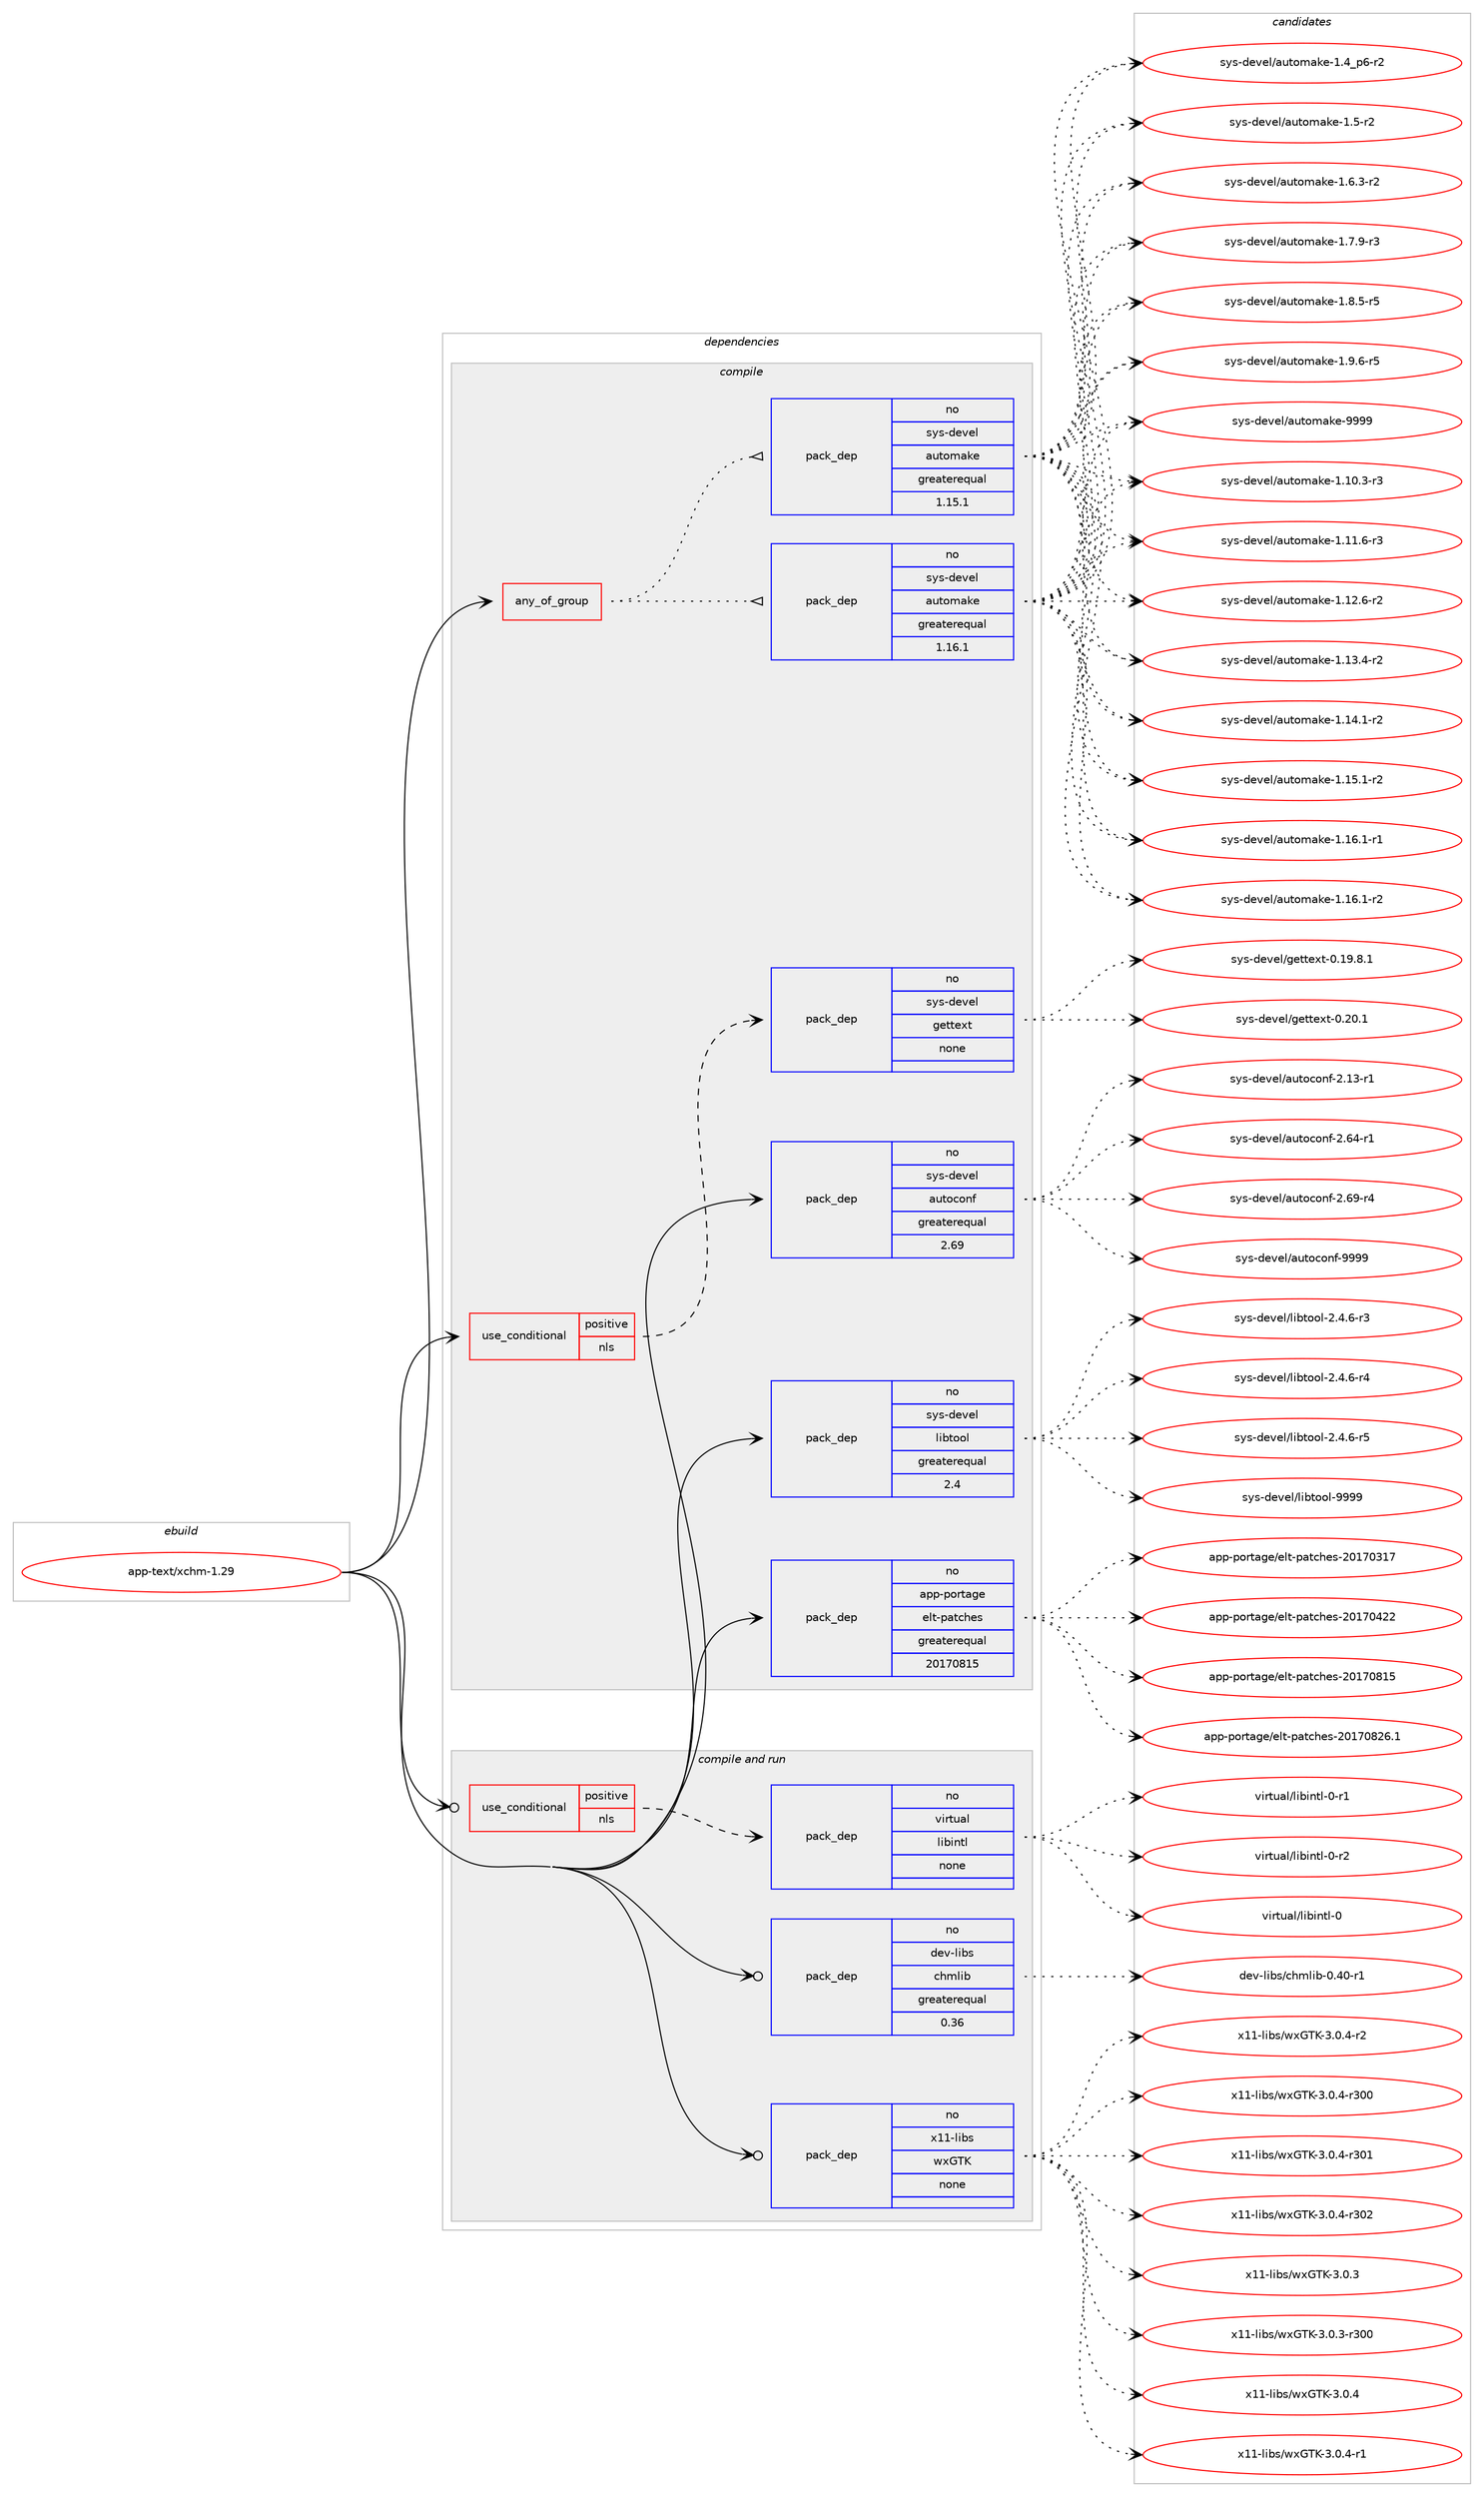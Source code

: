 digraph prolog {

# *************
# Graph options
# *************

newrank=true;
concentrate=true;
compound=true;
graph [rankdir=LR,fontname=Helvetica,fontsize=10,ranksep=1.5];#, ranksep=2.5, nodesep=0.2];
edge  [arrowhead=vee];
node  [fontname=Helvetica,fontsize=10];

# **********
# The ebuild
# **********

subgraph cluster_leftcol {
color=gray;
rank=same;
label=<<i>ebuild</i>>;
id [label="app-text/xchm-1.29", color=red, width=4, href="../app-text/xchm-1.29.svg"];
}

# ****************
# The dependencies
# ****************

subgraph cluster_midcol {
color=gray;
label=<<i>dependencies</i>>;
subgraph cluster_compile {
fillcolor="#eeeeee";
style=filled;
label=<<i>compile</i>>;
subgraph any8962 {
dependency513046 [label=<<TABLE BORDER="0" CELLBORDER="1" CELLSPACING="0" CELLPADDING="4"><TR><TD CELLPADDING="10">any_of_group</TD></TR></TABLE>>, shape=none, color=red];subgraph pack381631 {
dependency513047 [label=<<TABLE BORDER="0" CELLBORDER="1" CELLSPACING="0" CELLPADDING="4" WIDTH="220"><TR><TD ROWSPAN="6" CELLPADDING="30">pack_dep</TD></TR><TR><TD WIDTH="110">no</TD></TR><TR><TD>sys-devel</TD></TR><TR><TD>automake</TD></TR><TR><TD>greaterequal</TD></TR><TR><TD>1.16.1</TD></TR></TABLE>>, shape=none, color=blue];
}
dependency513046:e -> dependency513047:w [weight=20,style="dotted",arrowhead="oinv"];
subgraph pack381632 {
dependency513048 [label=<<TABLE BORDER="0" CELLBORDER="1" CELLSPACING="0" CELLPADDING="4" WIDTH="220"><TR><TD ROWSPAN="6" CELLPADDING="30">pack_dep</TD></TR><TR><TD WIDTH="110">no</TD></TR><TR><TD>sys-devel</TD></TR><TR><TD>automake</TD></TR><TR><TD>greaterequal</TD></TR><TR><TD>1.15.1</TD></TR></TABLE>>, shape=none, color=blue];
}
dependency513046:e -> dependency513048:w [weight=20,style="dotted",arrowhead="oinv"];
}
id:e -> dependency513046:w [weight=20,style="solid",arrowhead="vee"];
subgraph cond122126 {
dependency513049 [label=<<TABLE BORDER="0" CELLBORDER="1" CELLSPACING="0" CELLPADDING="4"><TR><TD ROWSPAN="3" CELLPADDING="10">use_conditional</TD></TR><TR><TD>positive</TD></TR><TR><TD>nls</TD></TR></TABLE>>, shape=none, color=red];
subgraph pack381633 {
dependency513050 [label=<<TABLE BORDER="0" CELLBORDER="1" CELLSPACING="0" CELLPADDING="4" WIDTH="220"><TR><TD ROWSPAN="6" CELLPADDING="30">pack_dep</TD></TR><TR><TD WIDTH="110">no</TD></TR><TR><TD>sys-devel</TD></TR><TR><TD>gettext</TD></TR><TR><TD>none</TD></TR><TR><TD></TD></TR></TABLE>>, shape=none, color=blue];
}
dependency513049:e -> dependency513050:w [weight=20,style="dashed",arrowhead="vee"];
}
id:e -> dependency513049:w [weight=20,style="solid",arrowhead="vee"];
subgraph pack381634 {
dependency513051 [label=<<TABLE BORDER="0" CELLBORDER="1" CELLSPACING="0" CELLPADDING="4" WIDTH="220"><TR><TD ROWSPAN="6" CELLPADDING="30">pack_dep</TD></TR><TR><TD WIDTH="110">no</TD></TR><TR><TD>app-portage</TD></TR><TR><TD>elt-patches</TD></TR><TR><TD>greaterequal</TD></TR><TR><TD>20170815</TD></TR></TABLE>>, shape=none, color=blue];
}
id:e -> dependency513051:w [weight=20,style="solid",arrowhead="vee"];
subgraph pack381635 {
dependency513052 [label=<<TABLE BORDER="0" CELLBORDER="1" CELLSPACING="0" CELLPADDING="4" WIDTH="220"><TR><TD ROWSPAN="6" CELLPADDING="30">pack_dep</TD></TR><TR><TD WIDTH="110">no</TD></TR><TR><TD>sys-devel</TD></TR><TR><TD>autoconf</TD></TR><TR><TD>greaterequal</TD></TR><TR><TD>2.69</TD></TR></TABLE>>, shape=none, color=blue];
}
id:e -> dependency513052:w [weight=20,style="solid",arrowhead="vee"];
subgraph pack381636 {
dependency513053 [label=<<TABLE BORDER="0" CELLBORDER="1" CELLSPACING="0" CELLPADDING="4" WIDTH="220"><TR><TD ROWSPAN="6" CELLPADDING="30">pack_dep</TD></TR><TR><TD WIDTH="110">no</TD></TR><TR><TD>sys-devel</TD></TR><TR><TD>libtool</TD></TR><TR><TD>greaterequal</TD></TR><TR><TD>2.4</TD></TR></TABLE>>, shape=none, color=blue];
}
id:e -> dependency513053:w [weight=20,style="solid",arrowhead="vee"];
}
subgraph cluster_compileandrun {
fillcolor="#eeeeee";
style=filled;
label=<<i>compile and run</i>>;
subgraph cond122127 {
dependency513054 [label=<<TABLE BORDER="0" CELLBORDER="1" CELLSPACING="0" CELLPADDING="4"><TR><TD ROWSPAN="3" CELLPADDING="10">use_conditional</TD></TR><TR><TD>positive</TD></TR><TR><TD>nls</TD></TR></TABLE>>, shape=none, color=red];
subgraph pack381637 {
dependency513055 [label=<<TABLE BORDER="0" CELLBORDER="1" CELLSPACING="0" CELLPADDING="4" WIDTH="220"><TR><TD ROWSPAN="6" CELLPADDING="30">pack_dep</TD></TR><TR><TD WIDTH="110">no</TD></TR><TR><TD>virtual</TD></TR><TR><TD>libintl</TD></TR><TR><TD>none</TD></TR><TR><TD></TD></TR></TABLE>>, shape=none, color=blue];
}
dependency513054:e -> dependency513055:w [weight=20,style="dashed",arrowhead="vee"];
}
id:e -> dependency513054:w [weight=20,style="solid",arrowhead="odotvee"];
subgraph pack381638 {
dependency513056 [label=<<TABLE BORDER="0" CELLBORDER="1" CELLSPACING="0" CELLPADDING="4" WIDTH="220"><TR><TD ROWSPAN="6" CELLPADDING="30">pack_dep</TD></TR><TR><TD WIDTH="110">no</TD></TR><TR><TD>dev-libs</TD></TR><TR><TD>chmlib</TD></TR><TR><TD>greaterequal</TD></TR><TR><TD>0.36</TD></TR></TABLE>>, shape=none, color=blue];
}
id:e -> dependency513056:w [weight=20,style="solid",arrowhead="odotvee"];
subgraph pack381639 {
dependency513057 [label=<<TABLE BORDER="0" CELLBORDER="1" CELLSPACING="0" CELLPADDING="4" WIDTH="220"><TR><TD ROWSPAN="6" CELLPADDING="30">pack_dep</TD></TR><TR><TD WIDTH="110">no</TD></TR><TR><TD>x11-libs</TD></TR><TR><TD>wxGTK</TD></TR><TR><TD>none</TD></TR><TR><TD></TD></TR></TABLE>>, shape=none, color=blue];
}
id:e -> dependency513057:w [weight=20,style="solid",arrowhead="odotvee"];
}
subgraph cluster_run {
fillcolor="#eeeeee";
style=filled;
label=<<i>run</i>>;
}
}

# **************
# The candidates
# **************

subgraph cluster_choices {
rank=same;
color=gray;
label=<<i>candidates</i>>;

subgraph choice381631 {
color=black;
nodesep=1;
choice11512111545100101118101108479711711611110997107101454946494846514511451 [label="sys-devel/automake-1.10.3-r3", color=red, width=4,href="../sys-devel/automake-1.10.3-r3.svg"];
choice11512111545100101118101108479711711611110997107101454946494946544511451 [label="sys-devel/automake-1.11.6-r3", color=red, width=4,href="../sys-devel/automake-1.11.6-r3.svg"];
choice11512111545100101118101108479711711611110997107101454946495046544511450 [label="sys-devel/automake-1.12.6-r2", color=red, width=4,href="../sys-devel/automake-1.12.6-r2.svg"];
choice11512111545100101118101108479711711611110997107101454946495146524511450 [label="sys-devel/automake-1.13.4-r2", color=red, width=4,href="../sys-devel/automake-1.13.4-r2.svg"];
choice11512111545100101118101108479711711611110997107101454946495246494511450 [label="sys-devel/automake-1.14.1-r2", color=red, width=4,href="../sys-devel/automake-1.14.1-r2.svg"];
choice11512111545100101118101108479711711611110997107101454946495346494511450 [label="sys-devel/automake-1.15.1-r2", color=red, width=4,href="../sys-devel/automake-1.15.1-r2.svg"];
choice11512111545100101118101108479711711611110997107101454946495446494511449 [label="sys-devel/automake-1.16.1-r1", color=red, width=4,href="../sys-devel/automake-1.16.1-r1.svg"];
choice11512111545100101118101108479711711611110997107101454946495446494511450 [label="sys-devel/automake-1.16.1-r2", color=red, width=4,href="../sys-devel/automake-1.16.1-r2.svg"];
choice115121115451001011181011084797117116111109971071014549465295112544511450 [label="sys-devel/automake-1.4_p6-r2", color=red, width=4,href="../sys-devel/automake-1.4_p6-r2.svg"];
choice11512111545100101118101108479711711611110997107101454946534511450 [label="sys-devel/automake-1.5-r2", color=red, width=4,href="../sys-devel/automake-1.5-r2.svg"];
choice115121115451001011181011084797117116111109971071014549465446514511450 [label="sys-devel/automake-1.6.3-r2", color=red, width=4,href="../sys-devel/automake-1.6.3-r2.svg"];
choice115121115451001011181011084797117116111109971071014549465546574511451 [label="sys-devel/automake-1.7.9-r3", color=red, width=4,href="../sys-devel/automake-1.7.9-r3.svg"];
choice115121115451001011181011084797117116111109971071014549465646534511453 [label="sys-devel/automake-1.8.5-r5", color=red, width=4,href="../sys-devel/automake-1.8.5-r5.svg"];
choice115121115451001011181011084797117116111109971071014549465746544511453 [label="sys-devel/automake-1.9.6-r5", color=red, width=4,href="../sys-devel/automake-1.9.6-r5.svg"];
choice115121115451001011181011084797117116111109971071014557575757 [label="sys-devel/automake-9999", color=red, width=4,href="../sys-devel/automake-9999.svg"];
dependency513047:e -> choice11512111545100101118101108479711711611110997107101454946494846514511451:w [style=dotted,weight="100"];
dependency513047:e -> choice11512111545100101118101108479711711611110997107101454946494946544511451:w [style=dotted,weight="100"];
dependency513047:e -> choice11512111545100101118101108479711711611110997107101454946495046544511450:w [style=dotted,weight="100"];
dependency513047:e -> choice11512111545100101118101108479711711611110997107101454946495146524511450:w [style=dotted,weight="100"];
dependency513047:e -> choice11512111545100101118101108479711711611110997107101454946495246494511450:w [style=dotted,weight="100"];
dependency513047:e -> choice11512111545100101118101108479711711611110997107101454946495346494511450:w [style=dotted,weight="100"];
dependency513047:e -> choice11512111545100101118101108479711711611110997107101454946495446494511449:w [style=dotted,weight="100"];
dependency513047:e -> choice11512111545100101118101108479711711611110997107101454946495446494511450:w [style=dotted,weight="100"];
dependency513047:e -> choice115121115451001011181011084797117116111109971071014549465295112544511450:w [style=dotted,weight="100"];
dependency513047:e -> choice11512111545100101118101108479711711611110997107101454946534511450:w [style=dotted,weight="100"];
dependency513047:e -> choice115121115451001011181011084797117116111109971071014549465446514511450:w [style=dotted,weight="100"];
dependency513047:e -> choice115121115451001011181011084797117116111109971071014549465546574511451:w [style=dotted,weight="100"];
dependency513047:e -> choice115121115451001011181011084797117116111109971071014549465646534511453:w [style=dotted,weight="100"];
dependency513047:e -> choice115121115451001011181011084797117116111109971071014549465746544511453:w [style=dotted,weight="100"];
dependency513047:e -> choice115121115451001011181011084797117116111109971071014557575757:w [style=dotted,weight="100"];
}
subgraph choice381632 {
color=black;
nodesep=1;
choice11512111545100101118101108479711711611110997107101454946494846514511451 [label="sys-devel/automake-1.10.3-r3", color=red, width=4,href="../sys-devel/automake-1.10.3-r3.svg"];
choice11512111545100101118101108479711711611110997107101454946494946544511451 [label="sys-devel/automake-1.11.6-r3", color=red, width=4,href="../sys-devel/automake-1.11.6-r3.svg"];
choice11512111545100101118101108479711711611110997107101454946495046544511450 [label="sys-devel/automake-1.12.6-r2", color=red, width=4,href="../sys-devel/automake-1.12.6-r2.svg"];
choice11512111545100101118101108479711711611110997107101454946495146524511450 [label="sys-devel/automake-1.13.4-r2", color=red, width=4,href="../sys-devel/automake-1.13.4-r2.svg"];
choice11512111545100101118101108479711711611110997107101454946495246494511450 [label="sys-devel/automake-1.14.1-r2", color=red, width=4,href="../sys-devel/automake-1.14.1-r2.svg"];
choice11512111545100101118101108479711711611110997107101454946495346494511450 [label="sys-devel/automake-1.15.1-r2", color=red, width=4,href="../sys-devel/automake-1.15.1-r2.svg"];
choice11512111545100101118101108479711711611110997107101454946495446494511449 [label="sys-devel/automake-1.16.1-r1", color=red, width=4,href="../sys-devel/automake-1.16.1-r1.svg"];
choice11512111545100101118101108479711711611110997107101454946495446494511450 [label="sys-devel/automake-1.16.1-r2", color=red, width=4,href="../sys-devel/automake-1.16.1-r2.svg"];
choice115121115451001011181011084797117116111109971071014549465295112544511450 [label="sys-devel/automake-1.4_p6-r2", color=red, width=4,href="../sys-devel/automake-1.4_p6-r2.svg"];
choice11512111545100101118101108479711711611110997107101454946534511450 [label="sys-devel/automake-1.5-r2", color=red, width=4,href="../sys-devel/automake-1.5-r2.svg"];
choice115121115451001011181011084797117116111109971071014549465446514511450 [label="sys-devel/automake-1.6.3-r2", color=red, width=4,href="../sys-devel/automake-1.6.3-r2.svg"];
choice115121115451001011181011084797117116111109971071014549465546574511451 [label="sys-devel/automake-1.7.9-r3", color=red, width=4,href="../sys-devel/automake-1.7.9-r3.svg"];
choice115121115451001011181011084797117116111109971071014549465646534511453 [label="sys-devel/automake-1.8.5-r5", color=red, width=4,href="../sys-devel/automake-1.8.5-r5.svg"];
choice115121115451001011181011084797117116111109971071014549465746544511453 [label="sys-devel/automake-1.9.6-r5", color=red, width=4,href="../sys-devel/automake-1.9.6-r5.svg"];
choice115121115451001011181011084797117116111109971071014557575757 [label="sys-devel/automake-9999", color=red, width=4,href="../sys-devel/automake-9999.svg"];
dependency513048:e -> choice11512111545100101118101108479711711611110997107101454946494846514511451:w [style=dotted,weight="100"];
dependency513048:e -> choice11512111545100101118101108479711711611110997107101454946494946544511451:w [style=dotted,weight="100"];
dependency513048:e -> choice11512111545100101118101108479711711611110997107101454946495046544511450:w [style=dotted,weight="100"];
dependency513048:e -> choice11512111545100101118101108479711711611110997107101454946495146524511450:w [style=dotted,weight="100"];
dependency513048:e -> choice11512111545100101118101108479711711611110997107101454946495246494511450:w [style=dotted,weight="100"];
dependency513048:e -> choice11512111545100101118101108479711711611110997107101454946495346494511450:w [style=dotted,weight="100"];
dependency513048:e -> choice11512111545100101118101108479711711611110997107101454946495446494511449:w [style=dotted,weight="100"];
dependency513048:e -> choice11512111545100101118101108479711711611110997107101454946495446494511450:w [style=dotted,weight="100"];
dependency513048:e -> choice115121115451001011181011084797117116111109971071014549465295112544511450:w [style=dotted,weight="100"];
dependency513048:e -> choice11512111545100101118101108479711711611110997107101454946534511450:w [style=dotted,weight="100"];
dependency513048:e -> choice115121115451001011181011084797117116111109971071014549465446514511450:w [style=dotted,weight="100"];
dependency513048:e -> choice115121115451001011181011084797117116111109971071014549465546574511451:w [style=dotted,weight="100"];
dependency513048:e -> choice115121115451001011181011084797117116111109971071014549465646534511453:w [style=dotted,weight="100"];
dependency513048:e -> choice115121115451001011181011084797117116111109971071014549465746544511453:w [style=dotted,weight="100"];
dependency513048:e -> choice115121115451001011181011084797117116111109971071014557575757:w [style=dotted,weight="100"];
}
subgraph choice381633 {
color=black;
nodesep=1;
choice1151211154510010111810110847103101116116101120116454846495746564649 [label="sys-devel/gettext-0.19.8.1", color=red, width=4,href="../sys-devel/gettext-0.19.8.1.svg"];
choice115121115451001011181011084710310111611610112011645484650484649 [label="sys-devel/gettext-0.20.1", color=red, width=4,href="../sys-devel/gettext-0.20.1.svg"];
dependency513050:e -> choice1151211154510010111810110847103101116116101120116454846495746564649:w [style=dotted,weight="100"];
dependency513050:e -> choice115121115451001011181011084710310111611610112011645484650484649:w [style=dotted,weight="100"];
}
subgraph choice381634 {
color=black;
nodesep=1;
choice97112112451121111141169710310147101108116451129711699104101115455048495548514955 [label="app-portage/elt-patches-20170317", color=red, width=4,href="../app-portage/elt-patches-20170317.svg"];
choice97112112451121111141169710310147101108116451129711699104101115455048495548525050 [label="app-portage/elt-patches-20170422", color=red, width=4,href="../app-portage/elt-patches-20170422.svg"];
choice97112112451121111141169710310147101108116451129711699104101115455048495548564953 [label="app-portage/elt-patches-20170815", color=red, width=4,href="../app-portage/elt-patches-20170815.svg"];
choice971121124511211111411697103101471011081164511297116991041011154550484955485650544649 [label="app-portage/elt-patches-20170826.1", color=red, width=4,href="../app-portage/elt-patches-20170826.1.svg"];
dependency513051:e -> choice97112112451121111141169710310147101108116451129711699104101115455048495548514955:w [style=dotted,weight="100"];
dependency513051:e -> choice97112112451121111141169710310147101108116451129711699104101115455048495548525050:w [style=dotted,weight="100"];
dependency513051:e -> choice97112112451121111141169710310147101108116451129711699104101115455048495548564953:w [style=dotted,weight="100"];
dependency513051:e -> choice971121124511211111411697103101471011081164511297116991041011154550484955485650544649:w [style=dotted,weight="100"];
}
subgraph choice381635 {
color=black;
nodesep=1;
choice1151211154510010111810110847971171161119911111010245504649514511449 [label="sys-devel/autoconf-2.13-r1", color=red, width=4,href="../sys-devel/autoconf-2.13-r1.svg"];
choice1151211154510010111810110847971171161119911111010245504654524511449 [label="sys-devel/autoconf-2.64-r1", color=red, width=4,href="../sys-devel/autoconf-2.64-r1.svg"];
choice1151211154510010111810110847971171161119911111010245504654574511452 [label="sys-devel/autoconf-2.69-r4", color=red, width=4,href="../sys-devel/autoconf-2.69-r4.svg"];
choice115121115451001011181011084797117116111991111101024557575757 [label="sys-devel/autoconf-9999", color=red, width=4,href="../sys-devel/autoconf-9999.svg"];
dependency513052:e -> choice1151211154510010111810110847971171161119911111010245504649514511449:w [style=dotted,weight="100"];
dependency513052:e -> choice1151211154510010111810110847971171161119911111010245504654524511449:w [style=dotted,weight="100"];
dependency513052:e -> choice1151211154510010111810110847971171161119911111010245504654574511452:w [style=dotted,weight="100"];
dependency513052:e -> choice115121115451001011181011084797117116111991111101024557575757:w [style=dotted,weight="100"];
}
subgraph choice381636 {
color=black;
nodesep=1;
choice1151211154510010111810110847108105981161111111084550465246544511451 [label="sys-devel/libtool-2.4.6-r3", color=red, width=4,href="../sys-devel/libtool-2.4.6-r3.svg"];
choice1151211154510010111810110847108105981161111111084550465246544511452 [label="sys-devel/libtool-2.4.6-r4", color=red, width=4,href="../sys-devel/libtool-2.4.6-r4.svg"];
choice1151211154510010111810110847108105981161111111084550465246544511453 [label="sys-devel/libtool-2.4.6-r5", color=red, width=4,href="../sys-devel/libtool-2.4.6-r5.svg"];
choice1151211154510010111810110847108105981161111111084557575757 [label="sys-devel/libtool-9999", color=red, width=4,href="../sys-devel/libtool-9999.svg"];
dependency513053:e -> choice1151211154510010111810110847108105981161111111084550465246544511451:w [style=dotted,weight="100"];
dependency513053:e -> choice1151211154510010111810110847108105981161111111084550465246544511452:w [style=dotted,weight="100"];
dependency513053:e -> choice1151211154510010111810110847108105981161111111084550465246544511453:w [style=dotted,weight="100"];
dependency513053:e -> choice1151211154510010111810110847108105981161111111084557575757:w [style=dotted,weight="100"];
}
subgraph choice381637 {
color=black;
nodesep=1;
choice1181051141161179710847108105981051101161084548 [label="virtual/libintl-0", color=red, width=4,href="../virtual/libintl-0.svg"];
choice11810511411611797108471081059810511011610845484511449 [label="virtual/libintl-0-r1", color=red, width=4,href="../virtual/libintl-0-r1.svg"];
choice11810511411611797108471081059810511011610845484511450 [label="virtual/libintl-0-r2", color=red, width=4,href="../virtual/libintl-0-r2.svg"];
dependency513055:e -> choice1181051141161179710847108105981051101161084548:w [style=dotted,weight="100"];
dependency513055:e -> choice11810511411611797108471081059810511011610845484511449:w [style=dotted,weight="100"];
dependency513055:e -> choice11810511411611797108471081059810511011610845484511450:w [style=dotted,weight="100"];
}
subgraph choice381638 {
color=black;
nodesep=1;
choice100101118451081059811547991041091081059845484652484511449 [label="dev-libs/chmlib-0.40-r1", color=red, width=4,href="../dev-libs/chmlib-0.40-r1.svg"];
dependency513056:e -> choice100101118451081059811547991041091081059845484652484511449:w [style=dotted,weight="100"];
}
subgraph choice381639 {
color=black;
nodesep=1;
choice1204949451081059811547119120718475455146484651 [label="x11-libs/wxGTK-3.0.3", color=red, width=4,href="../x11-libs/wxGTK-3.0.3.svg"];
choice120494945108105981154711912071847545514648465145114514848 [label="x11-libs/wxGTK-3.0.3-r300", color=red, width=4,href="../x11-libs/wxGTK-3.0.3-r300.svg"];
choice1204949451081059811547119120718475455146484652 [label="x11-libs/wxGTK-3.0.4", color=red, width=4,href="../x11-libs/wxGTK-3.0.4.svg"];
choice12049494510810598115471191207184754551464846524511449 [label="x11-libs/wxGTK-3.0.4-r1", color=red, width=4,href="../x11-libs/wxGTK-3.0.4-r1.svg"];
choice12049494510810598115471191207184754551464846524511450 [label="x11-libs/wxGTK-3.0.4-r2", color=red, width=4,href="../x11-libs/wxGTK-3.0.4-r2.svg"];
choice120494945108105981154711912071847545514648465245114514848 [label="x11-libs/wxGTK-3.0.4-r300", color=red, width=4,href="../x11-libs/wxGTK-3.0.4-r300.svg"];
choice120494945108105981154711912071847545514648465245114514849 [label="x11-libs/wxGTK-3.0.4-r301", color=red, width=4,href="../x11-libs/wxGTK-3.0.4-r301.svg"];
choice120494945108105981154711912071847545514648465245114514850 [label="x11-libs/wxGTK-3.0.4-r302", color=red, width=4,href="../x11-libs/wxGTK-3.0.4-r302.svg"];
dependency513057:e -> choice1204949451081059811547119120718475455146484651:w [style=dotted,weight="100"];
dependency513057:e -> choice120494945108105981154711912071847545514648465145114514848:w [style=dotted,weight="100"];
dependency513057:e -> choice1204949451081059811547119120718475455146484652:w [style=dotted,weight="100"];
dependency513057:e -> choice12049494510810598115471191207184754551464846524511449:w [style=dotted,weight="100"];
dependency513057:e -> choice12049494510810598115471191207184754551464846524511450:w [style=dotted,weight="100"];
dependency513057:e -> choice120494945108105981154711912071847545514648465245114514848:w [style=dotted,weight="100"];
dependency513057:e -> choice120494945108105981154711912071847545514648465245114514849:w [style=dotted,weight="100"];
dependency513057:e -> choice120494945108105981154711912071847545514648465245114514850:w [style=dotted,weight="100"];
}
}

}
